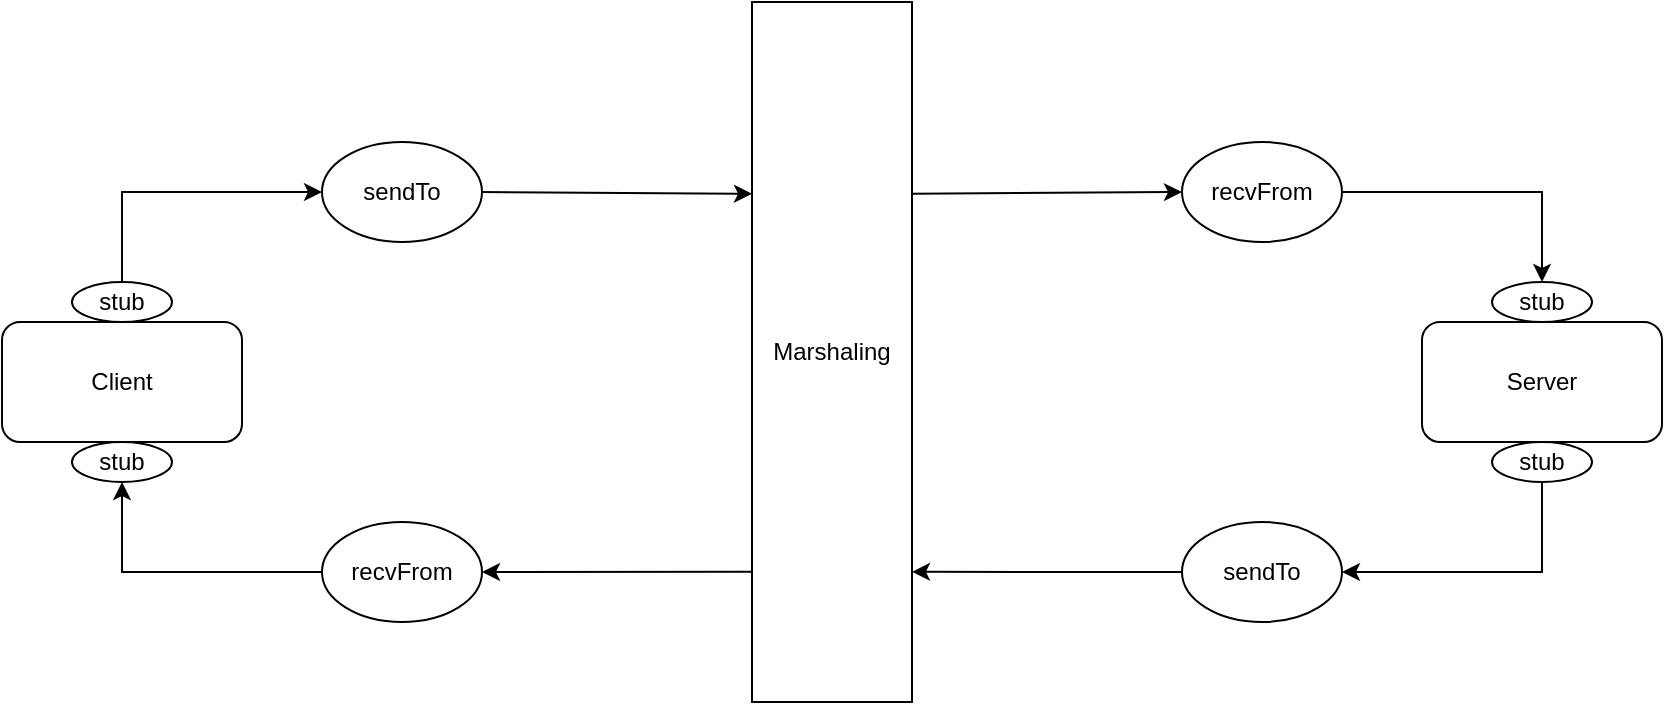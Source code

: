 <mxfile version="20.8.13" type="device"><diagram name="Page-1" id="q9Z1S54_bnViQ3wKcBzr"><mxGraphModel dx="1208" dy="728" grid="1" gridSize="10" guides="1" tooltips="1" connect="1" arrows="1" fold="1" page="1" pageScale="1" pageWidth="850" pageHeight="1100" math="0" shadow="0"><root><mxCell id="0"/><mxCell id="1" parent="0"/><mxCell id="jdDo5xrsXfAh6t0sG211-1" value="Client            " style="rounded=1;whiteSpace=wrap;html=1;" vertex="1" parent="1"><mxGeometry x="10" y="240" width="120" height="60" as="geometry"/></mxCell><mxCell id="jdDo5xrsXfAh6t0sG211-13" value="Server" style="rounded=1;whiteSpace=wrap;html=1;" vertex="1" parent="1"><mxGeometry x="720" y="240" width="120" height="60" as="geometry"/></mxCell><mxCell id="jdDo5xrsXfAh6t0sG211-15" value="&lt;font style=&quot;font-size: 12px;&quot;&gt;sendTo&lt;/font&gt;" style="ellipse;whiteSpace=wrap;html=1;fontSize=8;" vertex="1" parent="1"><mxGeometry x="170" y="150" width="80" height="50" as="geometry"/></mxCell><mxCell id="jdDo5xrsXfAh6t0sG211-16" value="&lt;font style=&quot;font-size: 12px;&quot;&gt;recvFrom&lt;/font&gt;" style="ellipse;whiteSpace=wrap;html=1;fontSize=8;" vertex="1" parent="1"><mxGeometry x="600" y="150" width="80" height="50" as="geometry"/></mxCell><mxCell id="jdDo5xrsXfAh6t0sG211-17" value="&lt;font style=&quot;font-size: 12px;&quot;&gt;sendTo&lt;/font&gt;" style="ellipse;whiteSpace=wrap;html=1;fontSize=8;" vertex="1" parent="1"><mxGeometry x="600" y="340" width="80" height="50" as="geometry"/></mxCell><mxCell id="jdDo5xrsXfAh6t0sG211-18" value="&lt;font style=&quot;font-size: 12px;&quot;&gt;recvFrom&lt;/font&gt;" style="ellipse;whiteSpace=wrap;html=1;fontSize=8;" vertex="1" parent="1"><mxGeometry x="170" y="340" width="80" height="50" as="geometry"/></mxCell><mxCell id="jdDo5xrsXfAh6t0sG211-20" value="Marshaling" style="rounded=0;whiteSpace=wrap;html=1;fontSize=12;" vertex="1" parent="1"><mxGeometry x="385" y="80" width="80" height="350" as="geometry"/></mxCell><mxCell id="jdDo5xrsXfAh6t0sG211-22" value="" style="endArrow=classic;html=1;rounded=0;fontSize=12;exitX=0;exitY=0.5;exitDx=0;exitDy=0;entryX=1;entryY=0.814;entryDx=0;entryDy=0;entryPerimeter=0;" edge="1" parent="1" source="jdDo5xrsXfAh6t0sG211-17" target="jdDo5xrsXfAh6t0sG211-20"><mxGeometry width="50" height="50" relative="1" as="geometry"><mxPoint x="380" y="320" as="sourcePoint"/><mxPoint x="430" y="270" as="targetPoint"/></mxGeometry></mxCell><mxCell id="jdDo5xrsXfAh6t0sG211-23" value="" style="endArrow=classic;html=1;rounded=0;fontSize=12;exitX=0;exitY=0.814;exitDx=0;exitDy=0;entryX=1;entryY=0.5;entryDx=0;entryDy=0;exitPerimeter=0;" edge="1" parent="1" source="jdDo5xrsXfAh6t0sG211-20" target="jdDo5xrsXfAh6t0sG211-18"><mxGeometry width="50" height="50" relative="1" as="geometry"><mxPoint x="610" y="375" as="sourcePoint"/><mxPoint x="475" y="374.9" as="targetPoint"/></mxGeometry></mxCell><mxCell id="jdDo5xrsXfAh6t0sG211-24" value="" style="endArrow=classic;html=1;rounded=0;fontSize=12;entryX=0.5;entryY=1;entryDx=0;entryDy=0;exitX=0;exitY=0.5;exitDx=0;exitDy=0;" edge="1" parent="1" source="jdDo5xrsXfAh6t0sG211-18" target="jdDo5xrsXfAh6t0sG211-33"><mxGeometry width="50" height="50" relative="1" as="geometry"><mxPoint x="380" y="310" as="sourcePoint"/><mxPoint x="430" y="260" as="targetPoint"/><Array as="points"><mxPoint x="70" y="365"/></Array></mxGeometry></mxCell><mxCell id="jdDo5xrsXfAh6t0sG211-25" value="" style="endArrow=classic;html=1;rounded=0;fontSize=12;entryX=0;entryY=0.5;entryDx=0;entryDy=0;exitX=0.5;exitY=0;exitDx=0;exitDy=0;" edge="1" parent="1" source="jdDo5xrsXfAh6t0sG211-31" target="jdDo5xrsXfAh6t0sG211-15"><mxGeometry width="50" height="50" relative="1" as="geometry"><mxPoint x="380" y="310" as="sourcePoint"/><mxPoint x="430" y="260" as="targetPoint"/><Array as="points"><mxPoint x="70" y="175"/></Array></mxGeometry></mxCell><mxCell id="jdDo5xrsXfAh6t0sG211-26" value="" style="endArrow=classic;html=1;rounded=0;fontSize=12;entryX=0;entryY=0.274;entryDx=0;entryDy=0;exitX=1;exitY=0.5;exitDx=0;exitDy=0;entryPerimeter=0;" edge="1" parent="1" source="jdDo5xrsXfAh6t0sG211-15" target="jdDo5xrsXfAh6t0sG211-20"><mxGeometry width="50" height="50" relative="1" as="geometry"><mxPoint x="380" y="310" as="sourcePoint"/><mxPoint x="430" y="260" as="targetPoint"/></mxGeometry></mxCell><mxCell id="jdDo5xrsXfAh6t0sG211-27" value="" style="endArrow=classic;html=1;rounded=0;fontSize=12;entryX=0;entryY=0.5;entryDx=0;entryDy=0;exitX=1;exitY=0.274;exitDx=0;exitDy=0;exitPerimeter=0;" edge="1" parent="1" source="jdDo5xrsXfAh6t0sG211-20" target="jdDo5xrsXfAh6t0sG211-16"><mxGeometry width="50" height="50" relative="1" as="geometry"><mxPoint x="470" y="170" as="sourcePoint"/><mxPoint x="395" y="185.9" as="targetPoint"/></mxGeometry></mxCell><mxCell id="jdDo5xrsXfAh6t0sG211-28" value="" style="endArrow=classic;html=1;rounded=0;fontSize=12;entryX=0.5;entryY=0;entryDx=0;entryDy=0;exitX=1;exitY=0.5;exitDx=0;exitDy=0;" edge="1" parent="1" source="jdDo5xrsXfAh6t0sG211-16" target="jdDo5xrsXfAh6t0sG211-34"><mxGeometry width="50" height="50" relative="1" as="geometry"><mxPoint x="380" y="310" as="sourcePoint"/><mxPoint x="430" y="260" as="targetPoint"/><Array as="points"><mxPoint x="780" y="175"/></Array></mxGeometry></mxCell><mxCell id="jdDo5xrsXfAh6t0sG211-29" value="" style="endArrow=classic;html=1;rounded=0;fontSize=12;entryX=1;entryY=0.5;entryDx=0;entryDy=0;exitX=0.5;exitY=1;exitDx=0;exitDy=0;" edge="1" parent="1" source="jdDo5xrsXfAh6t0sG211-35" target="jdDo5xrsXfAh6t0sG211-17"><mxGeometry width="50" height="50" relative="1" as="geometry"><mxPoint x="380" y="310" as="sourcePoint"/><mxPoint x="430" y="260" as="targetPoint"/><Array as="points"><mxPoint x="780" y="365"/></Array></mxGeometry></mxCell><mxCell id="jdDo5xrsXfAh6t0sG211-31" value="stub" style="ellipse;whiteSpace=wrap;html=1;fontSize=12;" vertex="1" parent="1"><mxGeometry x="45" y="220" width="50" height="20" as="geometry"/></mxCell><mxCell id="jdDo5xrsXfAh6t0sG211-33" value="stub" style="ellipse;whiteSpace=wrap;html=1;fontSize=12;" vertex="1" parent="1"><mxGeometry x="45" y="300" width="50" height="20" as="geometry"/></mxCell><mxCell id="jdDo5xrsXfAh6t0sG211-34" value="stub" style="ellipse;whiteSpace=wrap;html=1;fontSize=12;" vertex="1" parent="1"><mxGeometry x="755" y="220" width="50" height="20" as="geometry"/></mxCell><mxCell id="jdDo5xrsXfAh6t0sG211-35" value="stub" style="ellipse;whiteSpace=wrap;html=1;fontSize=12;" vertex="1" parent="1"><mxGeometry x="755" y="300" width="50" height="20" as="geometry"/></mxCell></root></mxGraphModel></diagram></mxfile>